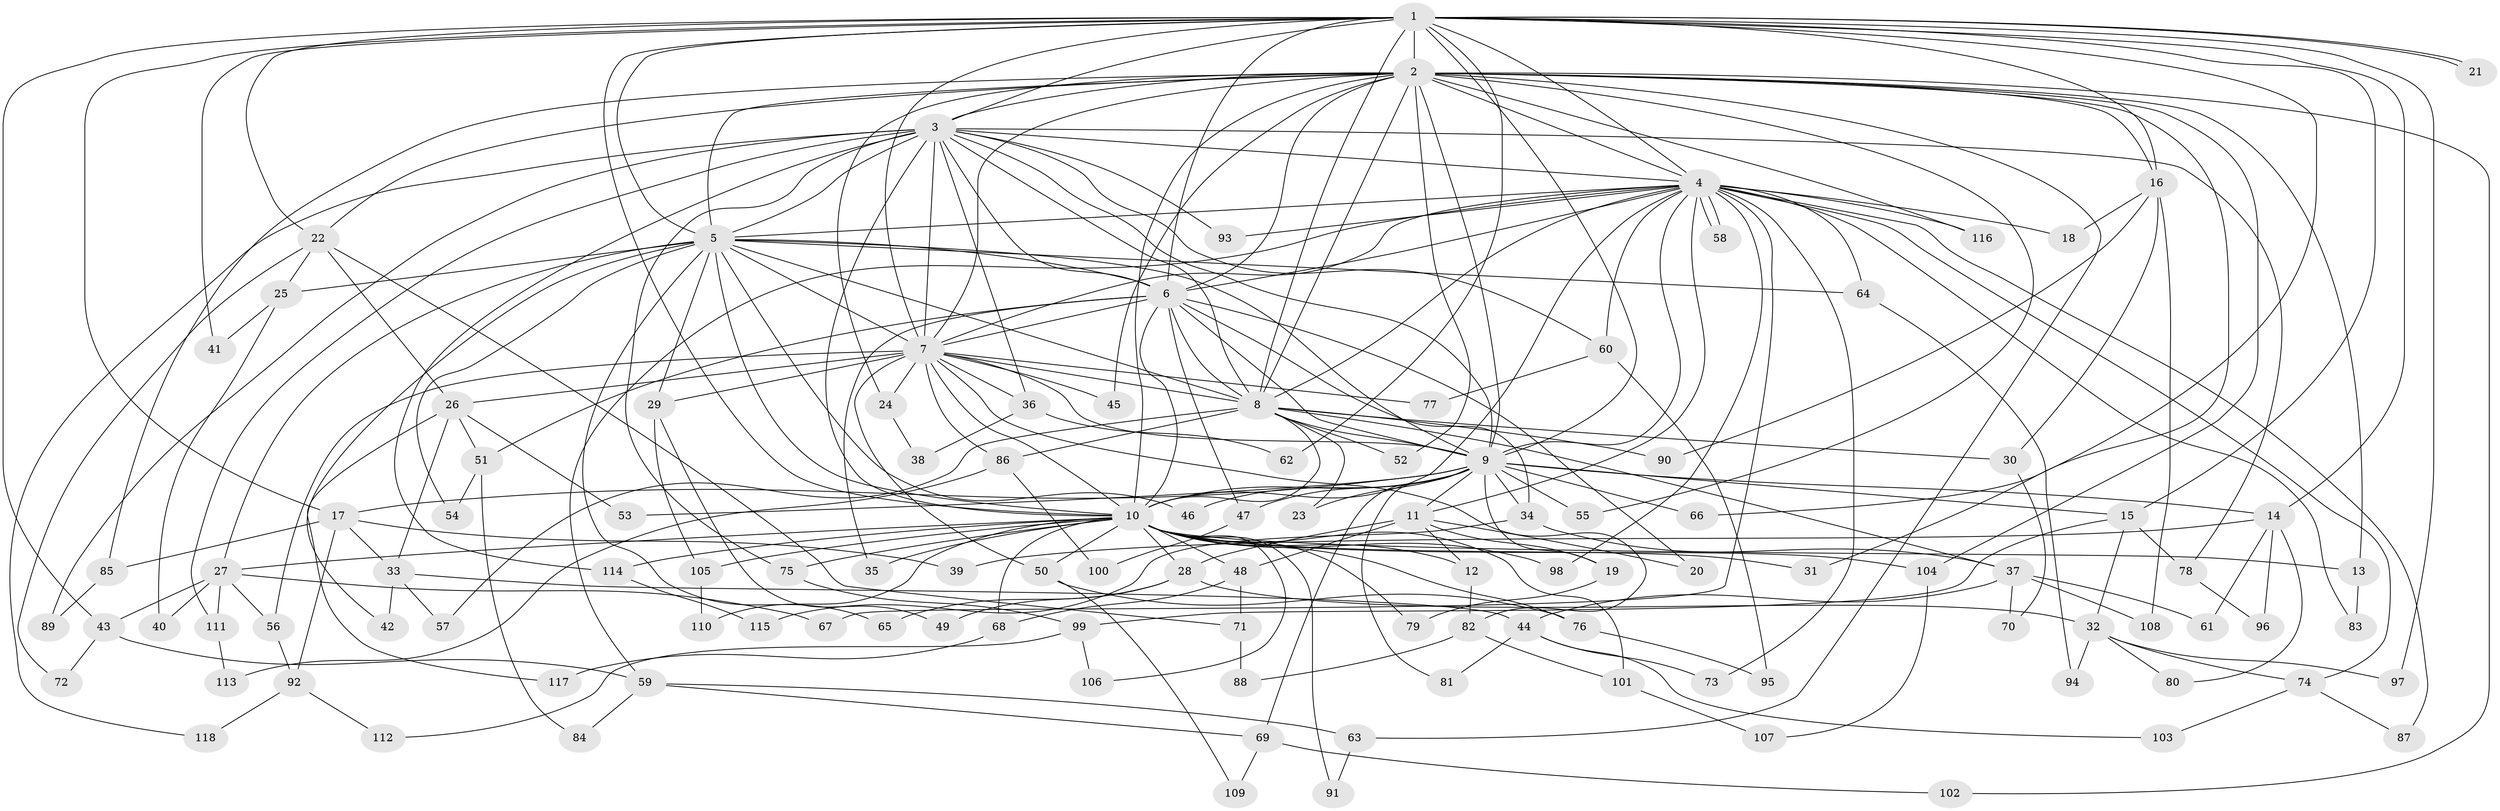 // Generated by graph-tools (version 1.1) at 2025/46/03/09/25 04:46:07]
// undirected, 118 vertices, 261 edges
graph export_dot {
graph [start="1"]
  node [color=gray90,style=filled];
  1;
  2;
  3;
  4;
  5;
  6;
  7;
  8;
  9;
  10;
  11;
  12;
  13;
  14;
  15;
  16;
  17;
  18;
  19;
  20;
  21;
  22;
  23;
  24;
  25;
  26;
  27;
  28;
  29;
  30;
  31;
  32;
  33;
  34;
  35;
  36;
  37;
  38;
  39;
  40;
  41;
  42;
  43;
  44;
  45;
  46;
  47;
  48;
  49;
  50;
  51;
  52;
  53;
  54;
  55;
  56;
  57;
  58;
  59;
  60;
  61;
  62;
  63;
  64;
  65;
  66;
  67;
  68;
  69;
  70;
  71;
  72;
  73;
  74;
  75;
  76;
  77;
  78;
  79;
  80;
  81;
  82;
  83;
  84;
  85;
  86;
  87;
  88;
  89;
  90;
  91;
  92;
  93;
  94;
  95;
  96;
  97;
  98;
  99;
  100;
  101;
  102;
  103;
  104;
  105;
  106;
  107;
  108;
  109;
  110;
  111;
  112;
  113;
  114;
  115;
  116;
  117;
  118;
  1 -- 2;
  1 -- 3;
  1 -- 4;
  1 -- 5;
  1 -- 6;
  1 -- 7;
  1 -- 8;
  1 -- 9;
  1 -- 10;
  1 -- 14;
  1 -- 15;
  1 -- 16;
  1 -- 17;
  1 -- 21;
  1 -- 21;
  1 -- 22;
  1 -- 41;
  1 -- 43;
  1 -- 62;
  1 -- 66;
  1 -- 97;
  2 -- 3;
  2 -- 4;
  2 -- 5;
  2 -- 6;
  2 -- 7;
  2 -- 8;
  2 -- 9;
  2 -- 10;
  2 -- 13;
  2 -- 16;
  2 -- 22;
  2 -- 24;
  2 -- 31;
  2 -- 45;
  2 -- 52;
  2 -- 55;
  2 -- 63;
  2 -- 85;
  2 -- 102;
  2 -- 104;
  2 -- 116;
  3 -- 4;
  3 -- 5;
  3 -- 6;
  3 -- 7;
  3 -- 8;
  3 -- 9;
  3 -- 10;
  3 -- 36;
  3 -- 60;
  3 -- 75;
  3 -- 78;
  3 -- 89;
  3 -- 93;
  3 -- 111;
  3 -- 114;
  3 -- 118;
  4 -- 5;
  4 -- 6;
  4 -- 7;
  4 -- 8;
  4 -- 9;
  4 -- 10;
  4 -- 11;
  4 -- 18;
  4 -- 58;
  4 -- 58;
  4 -- 59;
  4 -- 60;
  4 -- 64;
  4 -- 67;
  4 -- 73;
  4 -- 74;
  4 -- 83;
  4 -- 87;
  4 -- 93;
  4 -- 98;
  4 -- 116;
  5 -- 6;
  5 -- 7;
  5 -- 8;
  5 -- 9;
  5 -- 10;
  5 -- 25;
  5 -- 27;
  5 -- 29;
  5 -- 42;
  5 -- 46;
  5 -- 54;
  5 -- 64;
  5 -- 65;
  6 -- 7;
  6 -- 8;
  6 -- 9;
  6 -- 10;
  6 -- 20;
  6 -- 34;
  6 -- 35;
  6 -- 47;
  6 -- 51;
  7 -- 8;
  7 -- 9;
  7 -- 10;
  7 -- 24;
  7 -- 26;
  7 -- 29;
  7 -- 36;
  7 -- 45;
  7 -- 50;
  7 -- 56;
  7 -- 77;
  7 -- 82;
  7 -- 86;
  8 -- 9;
  8 -- 10;
  8 -- 23;
  8 -- 30;
  8 -- 37;
  8 -- 52;
  8 -- 57;
  8 -- 86;
  8 -- 90;
  9 -- 10;
  9 -- 11;
  9 -- 14;
  9 -- 15;
  9 -- 17;
  9 -- 19;
  9 -- 23;
  9 -- 34;
  9 -- 46;
  9 -- 47;
  9 -- 53;
  9 -- 55;
  9 -- 66;
  9 -- 69;
  9 -- 81;
  10 -- 12;
  10 -- 13;
  10 -- 27;
  10 -- 28;
  10 -- 31;
  10 -- 35;
  10 -- 48;
  10 -- 50;
  10 -- 68;
  10 -- 75;
  10 -- 76;
  10 -- 79;
  10 -- 91;
  10 -- 98;
  10 -- 101;
  10 -- 104;
  10 -- 105;
  10 -- 106;
  10 -- 110;
  10 -- 114;
  11 -- 12;
  11 -- 19;
  11 -- 20;
  11 -- 28;
  11 -- 48;
  12 -- 82;
  13 -- 83;
  14 -- 39;
  14 -- 61;
  14 -- 80;
  14 -- 96;
  15 -- 32;
  15 -- 78;
  15 -- 99;
  16 -- 18;
  16 -- 30;
  16 -- 90;
  16 -- 108;
  17 -- 33;
  17 -- 39;
  17 -- 85;
  17 -- 92;
  19 -- 79;
  22 -- 25;
  22 -- 26;
  22 -- 71;
  22 -- 72;
  24 -- 38;
  25 -- 40;
  25 -- 41;
  26 -- 33;
  26 -- 51;
  26 -- 53;
  26 -- 117;
  27 -- 40;
  27 -- 43;
  27 -- 56;
  27 -- 67;
  27 -- 111;
  28 -- 32;
  28 -- 49;
  28 -- 65;
  29 -- 49;
  29 -- 105;
  30 -- 70;
  32 -- 74;
  32 -- 80;
  32 -- 94;
  32 -- 97;
  33 -- 42;
  33 -- 44;
  33 -- 57;
  34 -- 37;
  34 -- 115;
  36 -- 38;
  36 -- 62;
  37 -- 44;
  37 -- 61;
  37 -- 70;
  37 -- 108;
  43 -- 59;
  43 -- 72;
  44 -- 73;
  44 -- 81;
  44 -- 103;
  47 -- 100;
  48 -- 68;
  48 -- 71;
  50 -- 76;
  50 -- 109;
  51 -- 54;
  51 -- 84;
  56 -- 92;
  59 -- 63;
  59 -- 69;
  59 -- 84;
  60 -- 77;
  60 -- 95;
  63 -- 91;
  64 -- 94;
  68 -- 117;
  69 -- 102;
  69 -- 109;
  71 -- 88;
  74 -- 87;
  74 -- 103;
  75 -- 99;
  76 -- 95;
  78 -- 96;
  82 -- 88;
  82 -- 101;
  85 -- 89;
  86 -- 100;
  86 -- 113;
  92 -- 112;
  92 -- 118;
  99 -- 106;
  99 -- 112;
  101 -- 107;
  104 -- 107;
  105 -- 110;
  111 -- 113;
  114 -- 115;
}
